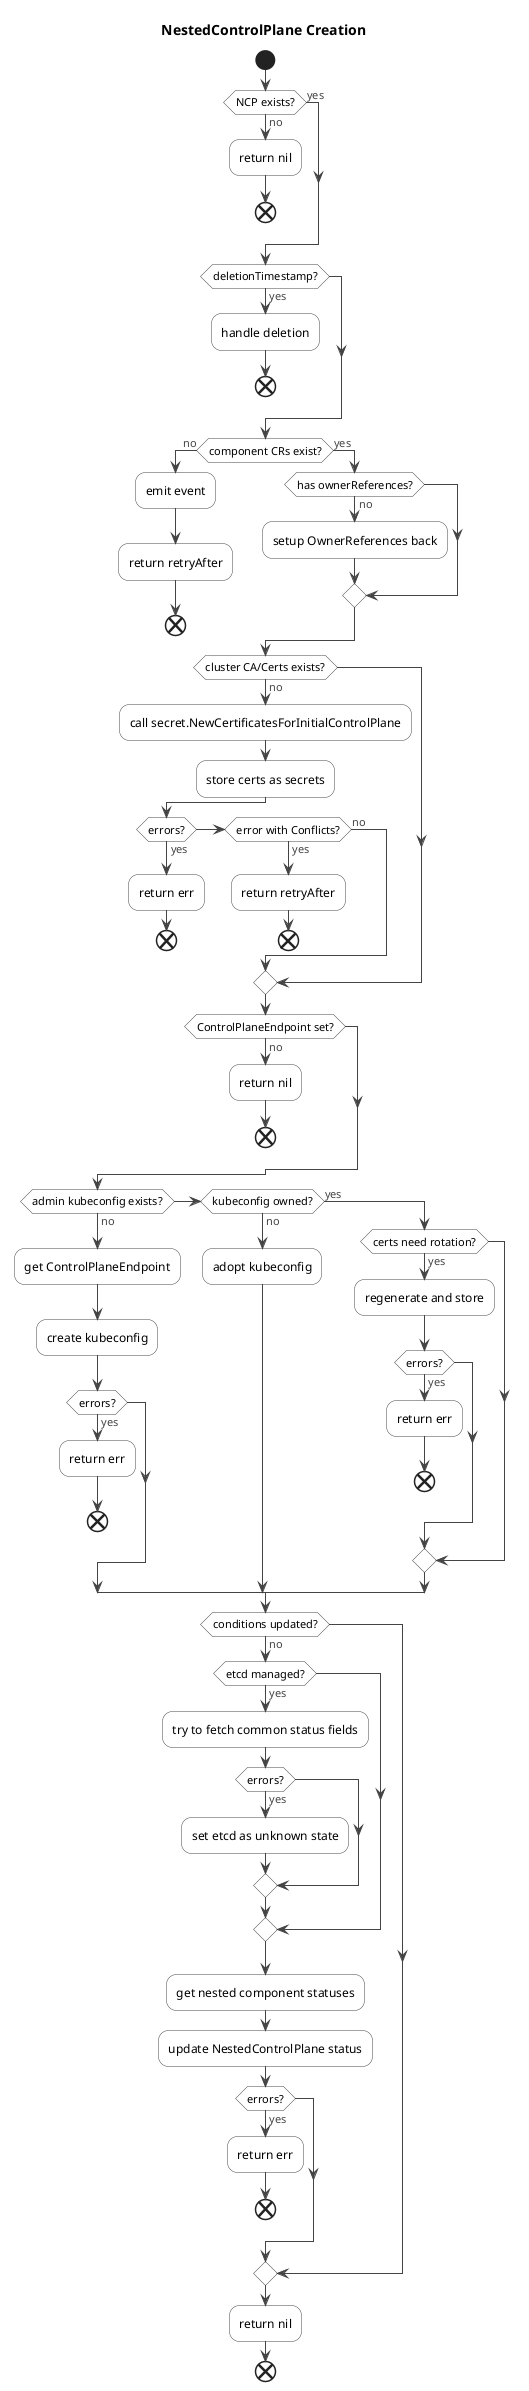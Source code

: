 @startuml
skinparam roundcorner 20
skinparam ParticipantPadding 20
skinparam BoxPadding 50
skinparam Shadowing false
skinparam NoteBorderColor #444
skinparam NoteBackgroundColor #fff
skinparam NoteFontColor #444
skinparam EntityBackgroundColor #fff
skinparam EntityBorderColor #444
skinparam ArrowFontColor #444
skinparam ArrowColor #444
skinparam ArrowLollipopColor #444
skinparam ArrowThickness 1
skinparam ControlBorderColor #444
skinparam ControlBackgroundColor #fff
skinparam ParticipantBorderColor #444
skinparam ParticipantBackgroundColor #fff
skinparam ParticipantFontSize 17
skinparam ParticipantFontColor #444
skinparam ActorBorderColor #444
skinparam ActorFontColor #444
skinparam ActorFontSize 17
skinparam ActorBackgroundColor #fff
skinparam GroupBorderColor #444
skinparam GroupBorderThickness 1
skinparam GroupHeaderFontColor #444
skinparam GroupFontColor #444
skinparam SequenceLifeLineBorderColor #444
skinparam ActivityBorderColor #444
skinparam ActivityBackgroundColor #fff
skinparam ActivityDiamondBorderColor #444
skinparam ActivityDiamondBackgroundColor #fff

title NestedControlPlane Creation

start

if (NCP exists?) then (no)
    :return nil;
    end
else (yes)
endif

if (deletionTimestamp?) then (yes)
    :handle deletion;
    end
endif

if (component CRs exist?) then (no)
    :emit event;
    :return retryAfter;
    end
else (yes)
    if (has ownerReferences?) then (no)
        :setup OwnerReferences back;
    endif
endif

if (cluster CA/Certs exists?) then (no)
    :call secret.NewCertificatesForInitialControlPlane;
    :store certs as secrets;
    if (errors?) then (yes)
        :return err;
        end
    elseif (error with Conflicts?) then (yes)
        :return retryAfter;
        end
    else (no)
    endif
endif

if (ControlPlaneEndpoint set?) then (no)
    :return nil;
    end
endif


if (admin kubeconfig exists?) then (no)
    :get ControlPlaneEndpoint;
    :create kubeconfig;
    if (errors?) then (yes)
        :return err;
        end
    endif
elseif (kubeconfig owned?) then (no)
    :adopt kubeconfig;
else (yes)
    if (certs need rotation?) then (yes)
        :regenerate and store;
        if (errors?) then (yes)
        :return err;
        end
    endif
    endif
endif

if (conditions updated?) then (no)
    if (etcd managed?) then (yes)
        :try to fetch common status fields;
        if (errors?) then (yes)
            :set etcd as unknown state;
        endif
    endif
    :get nested component statuses;
    :update NestedControlPlane status;
    if (errors?) then (yes)
        :return err;
        end
    endif
endif

:return nil;

end

@enduml